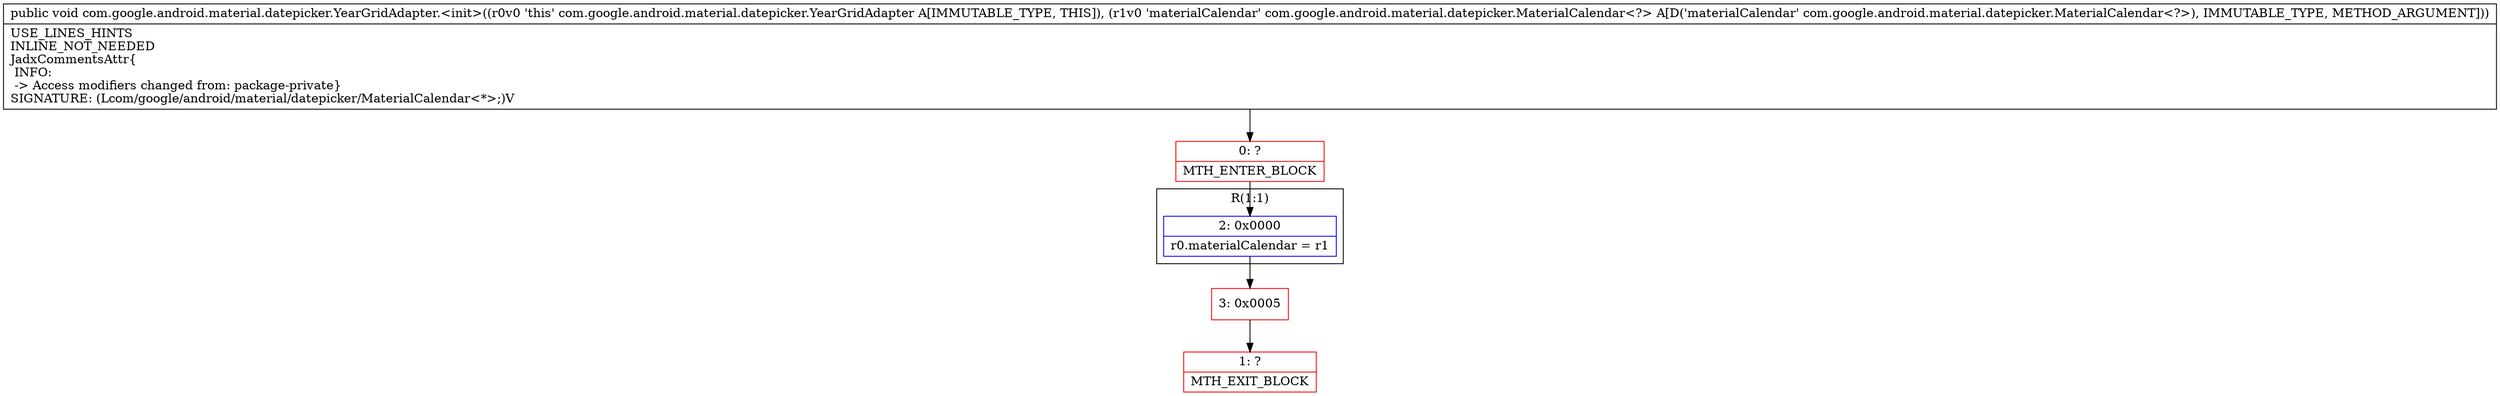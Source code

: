 digraph "CFG forcom.google.android.material.datepicker.YearGridAdapter.\<init\>(Lcom\/google\/android\/material\/datepicker\/MaterialCalendar;)V" {
subgraph cluster_Region_464701263 {
label = "R(1:1)";
node [shape=record,color=blue];
Node_2 [shape=record,label="{2\:\ 0x0000|r0.materialCalendar = r1\l}"];
}
Node_0 [shape=record,color=red,label="{0\:\ ?|MTH_ENTER_BLOCK\l}"];
Node_3 [shape=record,color=red,label="{3\:\ 0x0005}"];
Node_1 [shape=record,color=red,label="{1\:\ ?|MTH_EXIT_BLOCK\l}"];
MethodNode[shape=record,label="{public void com.google.android.material.datepicker.YearGridAdapter.\<init\>((r0v0 'this' com.google.android.material.datepicker.YearGridAdapter A[IMMUTABLE_TYPE, THIS]), (r1v0 'materialCalendar' com.google.android.material.datepicker.MaterialCalendar\<?\> A[D('materialCalendar' com.google.android.material.datepicker.MaterialCalendar\<?\>), IMMUTABLE_TYPE, METHOD_ARGUMENT]))  | USE_LINES_HINTS\lINLINE_NOT_NEEDED\lJadxCommentsAttr\{\l INFO: \l \-\> Access modifiers changed from: package\-private\}\lSIGNATURE: (Lcom\/google\/android\/material\/datepicker\/MaterialCalendar\<*\>;)V\l}"];
MethodNode -> Node_0;Node_2 -> Node_3;
Node_0 -> Node_2;
Node_3 -> Node_1;
}

